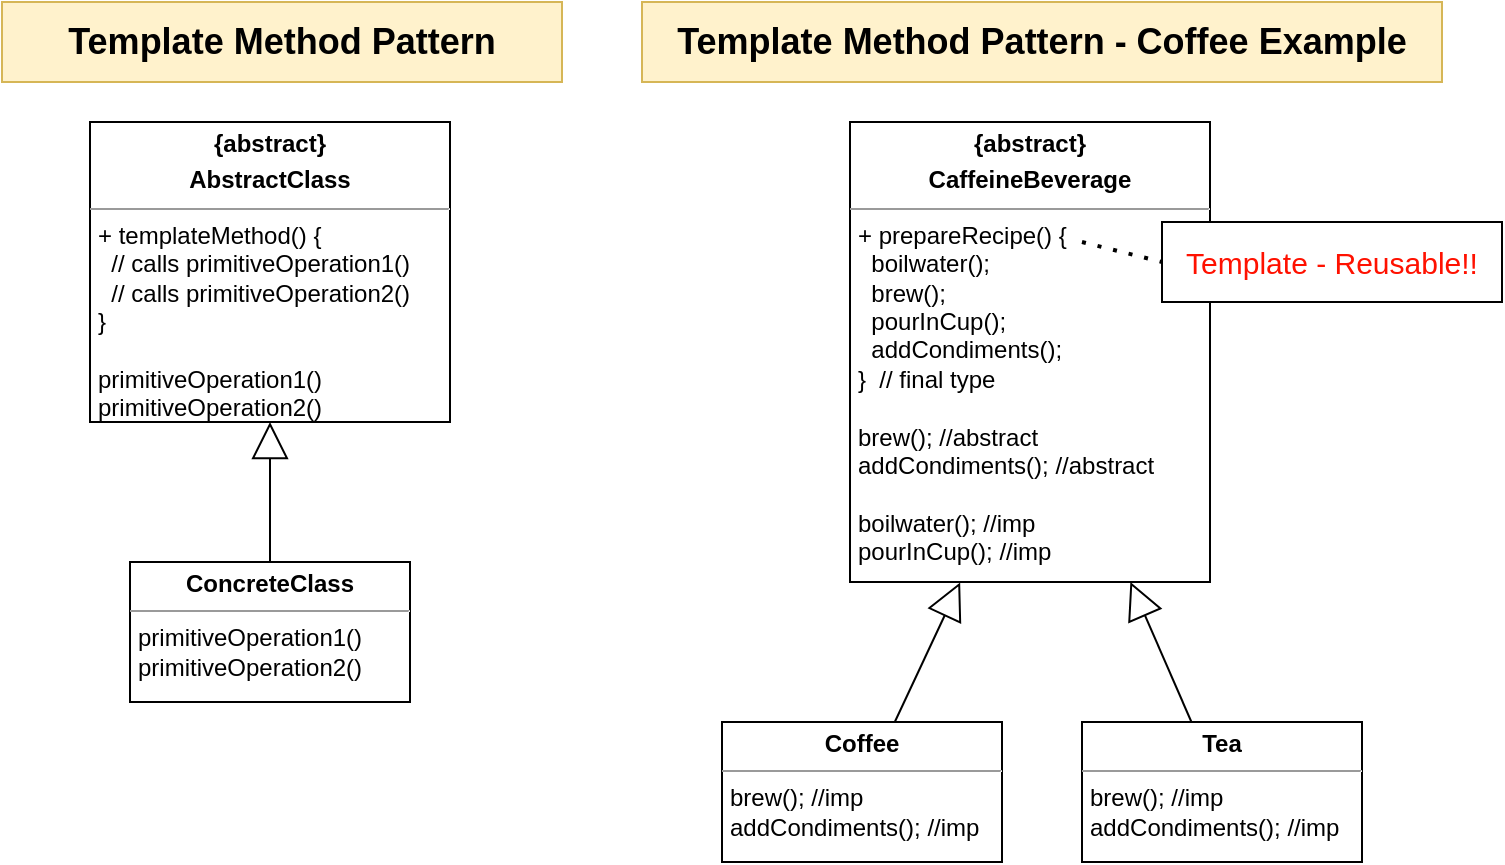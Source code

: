 <mxfile version="15.0.3" type="github">
  <diagram id="rvc5KaL6QQOTCAsFbKzh" name="Page-1">
    <mxGraphModel dx="1185" dy="614" grid="1" gridSize="10" guides="1" tooltips="1" connect="1" arrows="1" fold="1" page="1" pageScale="1" pageWidth="827" pageHeight="1169" math="0" shadow="0">
      <root>
        <mxCell id="0" />
        <mxCell id="1" parent="0" />
        <mxCell id="v5IypCRte8Z06ehXbfqp-1" value="&lt;p style=&quot;margin: 0px ; margin-top: 4px ; text-align: center&quot;&gt;&lt;b&gt;{abstract}&lt;/b&gt;&lt;/p&gt;&lt;p style=&quot;margin: 0px ; margin-top: 4px ; text-align: center&quot;&gt;&lt;b&gt;AbstractClass&lt;/b&gt;&lt;/p&gt;&lt;hr size=&quot;1&quot;&gt;&lt;p style=&quot;margin: 0px ; margin-left: 4px&quot;&gt;+ templateMethod() {&lt;/p&gt;&lt;p style=&quot;margin: 0px ; margin-left: 4px&quot;&gt;&amp;nbsp; // calls primitiveOperation1()&lt;/p&gt;&lt;p style=&quot;margin: 0px ; margin-left: 4px&quot;&gt;&amp;nbsp; // calls primitiveOperation2()&lt;br&gt;&lt;/p&gt;&lt;p style=&quot;margin: 0px ; margin-left: 4px&quot;&gt;}&lt;/p&gt;&lt;p style=&quot;margin: 0px ; margin-left: 4px&quot;&gt;&lt;br&gt;&lt;/p&gt;&lt;p style=&quot;margin: 0px ; margin-left: 4px&quot;&gt;primitiveOperation1()&lt;br&gt;&lt;/p&gt;&lt;p style=&quot;margin: 0px ; margin-left: 4px&quot;&gt;primitiveOperation2()&lt;br&gt;&lt;/p&gt;" style="verticalAlign=top;align=left;overflow=fill;fontSize=12;fontFamily=Helvetica;html=1;" parent="1" vertex="1">
          <mxGeometry x="84" y="100" width="180" height="150" as="geometry" />
        </mxCell>
        <mxCell id="v5IypCRte8Z06ehXbfqp-2" value="&lt;p style=&quot;margin: 0px ; margin-top: 4px ; text-align: center&quot;&gt;&lt;b&gt;ConcreteClass&lt;/b&gt;&lt;/p&gt;&lt;hr size=&quot;1&quot;&gt;&lt;div style=&quot;height: 2px&quot;&gt;&lt;p style=&quot;margin: 0px 0px 0px 4px&quot;&gt;primitiveOperation1()&lt;br&gt;&lt;/p&gt;&lt;p style=&quot;margin: 0px 0px 0px 4px&quot;&gt;primitiveOperation2()&lt;/p&gt;&lt;/div&gt;" style="verticalAlign=top;align=left;overflow=fill;fontSize=12;fontFamily=Helvetica;html=1;" parent="1" vertex="1">
          <mxGeometry x="104" y="320" width="140" height="70" as="geometry" />
        </mxCell>
        <mxCell id="v5IypCRte8Z06ehXbfqp-3" value="" style="endArrow=block;endSize=16;endFill=0;html=1;elbow=vertical;rounded=0;entryX=0.5;entryY=1;entryDx=0;entryDy=0;" parent="1" source="v5IypCRte8Z06ehXbfqp-2" target="v5IypCRte8Z06ehXbfqp-1" edge="1">
          <mxGeometry width="160" relative="1" as="geometry">
            <mxPoint x="91" y="377.91" as="sourcePoint" />
            <mxPoint x="168" y="300.0" as="targetPoint" />
          </mxGeometry>
        </mxCell>
        <mxCell id="v5IypCRte8Z06ehXbfqp-4" value="Template Method Pattern" style="text;html=1;strokeColor=#d6b656;fillColor=#fff2cc;align=center;verticalAlign=middle;whiteSpace=wrap;rounded=0;fontSize=18;fontStyle=1" parent="1" vertex="1">
          <mxGeometry x="40" y="40" width="280" height="40" as="geometry" />
        </mxCell>
        <mxCell id="-D8ENSdWNOmR9GvZLHHH-1" value="&lt;p style=&quot;margin: 0px ; margin-top: 4px ; text-align: center&quot;&gt;&lt;b&gt;{abstract}&lt;/b&gt;&lt;/p&gt;&lt;p style=&quot;margin: 0px ; margin-top: 4px ; text-align: center&quot;&gt;&lt;b&gt;CaffeineBeverage&lt;/b&gt;&lt;/p&gt;&lt;hr size=&quot;1&quot;&gt;&lt;p style=&quot;margin: 0px ; margin-left: 4px&quot;&gt;+ prepareRecipe() {&lt;/p&gt;&lt;p style=&quot;margin: 0px ; margin-left: 4px&quot;&gt;&amp;nbsp; boilwater();&lt;/p&gt;&lt;p style=&quot;margin: 0px ; margin-left: 4px&quot;&gt;&amp;nbsp; brew();&lt;/p&gt;&lt;p style=&quot;margin: 0px ; margin-left: 4px&quot;&gt;&amp;nbsp; pourInCup();&lt;/p&gt;&lt;p style=&quot;margin: 0px ; margin-left: 4px&quot;&gt;&amp;nbsp; addCondiments();&lt;/p&gt;&lt;p style=&quot;margin: 0px ; margin-left: 4px&quot;&gt;}&amp;nbsp; // final type&lt;/p&gt;&lt;p style=&quot;margin: 0px ; margin-left: 4px&quot;&gt;&lt;br&gt;&lt;/p&gt;&lt;p style=&quot;margin: 0px ; margin-left: 4px&quot;&gt;brew(); //abstract&lt;/p&gt;&lt;p style=&quot;margin: 0px ; margin-left: 4px&quot;&gt;addCondiments(); //abstract&lt;/p&gt;&lt;p style=&quot;margin: 0px ; margin-left: 4px&quot;&gt;&lt;br&gt;&lt;/p&gt;&lt;p style=&quot;margin: 0px ; margin-left: 4px&quot;&gt;boilwater(); //imp&lt;/p&gt;&lt;p style=&quot;margin: 0px ; margin-left: 4px&quot;&gt;pourInCup(); //imp&lt;/p&gt;" style="verticalAlign=top;align=left;overflow=fill;fontSize=12;fontFamily=Helvetica;html=1;" vertex="1" parent="1">
          <mxGeometry x="464" y="100" width="180" height="230" as="geometry" />
        </mxCell>
        <mxCell id="-D8ENSdWNOmR9GvZLHHH-2" value="&lt;p style=&quot;margin: 0px ; margin-top: 4px ; text-align: center&quot;&gt;&lt;b&gt;Coffee&lt;/b&gt;&lt;/p&gt;&lt;hr size=&quot;1&quot;&gt;&lt;div style=&quot;height: 2px&quot;&gt;&lt;p style=&quot;margin: 0px 0px 0px 4px&quot;&gt;brew(); //imp&lt;/p&gt;&lt;p style=&quot;margin: 0px 0px 0px 4px&quot;&gt;addCondiments(); //imp&lt;/p&gt;&lt;/div&gt;" style="verticalAlign=top;align=left;overflow=fill;fontSize=12;fontFamily=Helvetica;html=1;" vertex="1" parent="1">
          <mxGeometry x="400" y="400" width="140" height="70" as="geometry" />
        </mxCell>
        <mxCell id="-D8ENSdWNOmR9GvZLHHH-3" value="" style="endArrow=block;endSize=16;endFill=0;html=1;elbow=vertical;rounded=0;entryX=0.306;entryY=1.001;entryDx=0;entryDy=0;entryPerimeter=0;" edge="1" source="-D8ENSdWNOmR9GvZLHHH-2" target="-D8ENSdWNOmR9GvZLHHH-1" parent="1">
          <mxGeometry width="160" relative="1" as="geometry">
            <mxPoint x="471" y="377.91" as="sourcePoint" />
            <mxPoint x="548" y="300.0" as="targetPoint" />
          </mxGeometry>
        </mxCell>
        <mxCell id="-D8ENSdWNOmR9GvZLHHH-4" value="Template Method Pattern - Coffee Example" style="text;html=1;strokeColor=#d6b656;fillColor=#fff2cc;align=center;verticalAlign=middle;whiteSpace=wrap;rounded=0;fontSize=18;fontStyle=1" vertex="1" parent="1">
          <mxGeometry x="360" y="40" width="400" height="40" as="geometry" />
        </mxCell>
        <mxCell id="-D8ENSdWNOmR9GvZLHHH-5" value="&lt;p style=&quot;margin: 0px ; margin-top: 4px ; text-align: center&quot;&gt;&lt;b&gt;Tea&lt;/b&gt;&lt;/p&gt;&lt;hr size=&quot;1&quot;&gt;&lt;div style=&quot;height: 2px&quot;&gt;&lt;p style=&quot;margin: 0px 0px 0px 4px&quot;&gt;brew(); //imp&lt;/p&gt;&lt;p style=&quot;margin: 0px 0px 0px 4px&quot;&gt;addCondiments(); //imp&lt;/p&gt;&lt;/div&gt;" style="verticalAlign=top;align=left;overflow=fill;fontSize=12;fontFamily=Helvetica;html=1;" vertex="1" parent="1">
          <mxGeometry x="580" y="400" width="140" height="70" as="geometry" />
        </mxCell>
        <mxCell id="-D8ENSdWNOmR9GvZLHHH-6" value="" style="endArrow=block;endSize=16;endFill=0;html=1;elbow=vertical;rounded=0;" edge="1" source="-D8ENSdWNOmR9GvZLHHH-5" parent="1" target="-D8ENSdWNOmR9GvZLHHH-1">
          <mxGeometry width="160" relative="1" as="geometry">
            <mxPoint x="651" y="377.91" as="sourcePoint" />
            <mxPoint x="699.08" y="320.22" as="targetPoint" />
          </mxGeometry>
        </mxCell>
        <mxCell id="-D8ENSdWNOmR9GvZLHHH-7" value="Template - Reusable!!" style="rounded=0;whiteSpace=wrap;html=1;fontSize=15;fontColor=#FF1100;" vertex="1" parent="1">
          <mxGeometry x="620" y="150" width="170" height="40" as="geometry" />
        </mxCell>
        <mxCell id="-D8ENSdWNOmR9GvZLHHH-9" value="" style="endArrow=none;dashed=1;html=1;dashPattern=1 3;strokeWidth=2;fontSize=15;fontColor=#FF1100;" edge="1" parent="1">
          <mxGeometry width="50" height="50" relative="1" as="geometry">
            <mxPoint x="580" y="160" as="sourcePoint" />
            <mxPoint x="620" y="170" as="targetPoint" />
          </mxGeometry>
        </mxCell>
      </root>
    </mxGraphModel>
  </diagram>
</mxfile>
